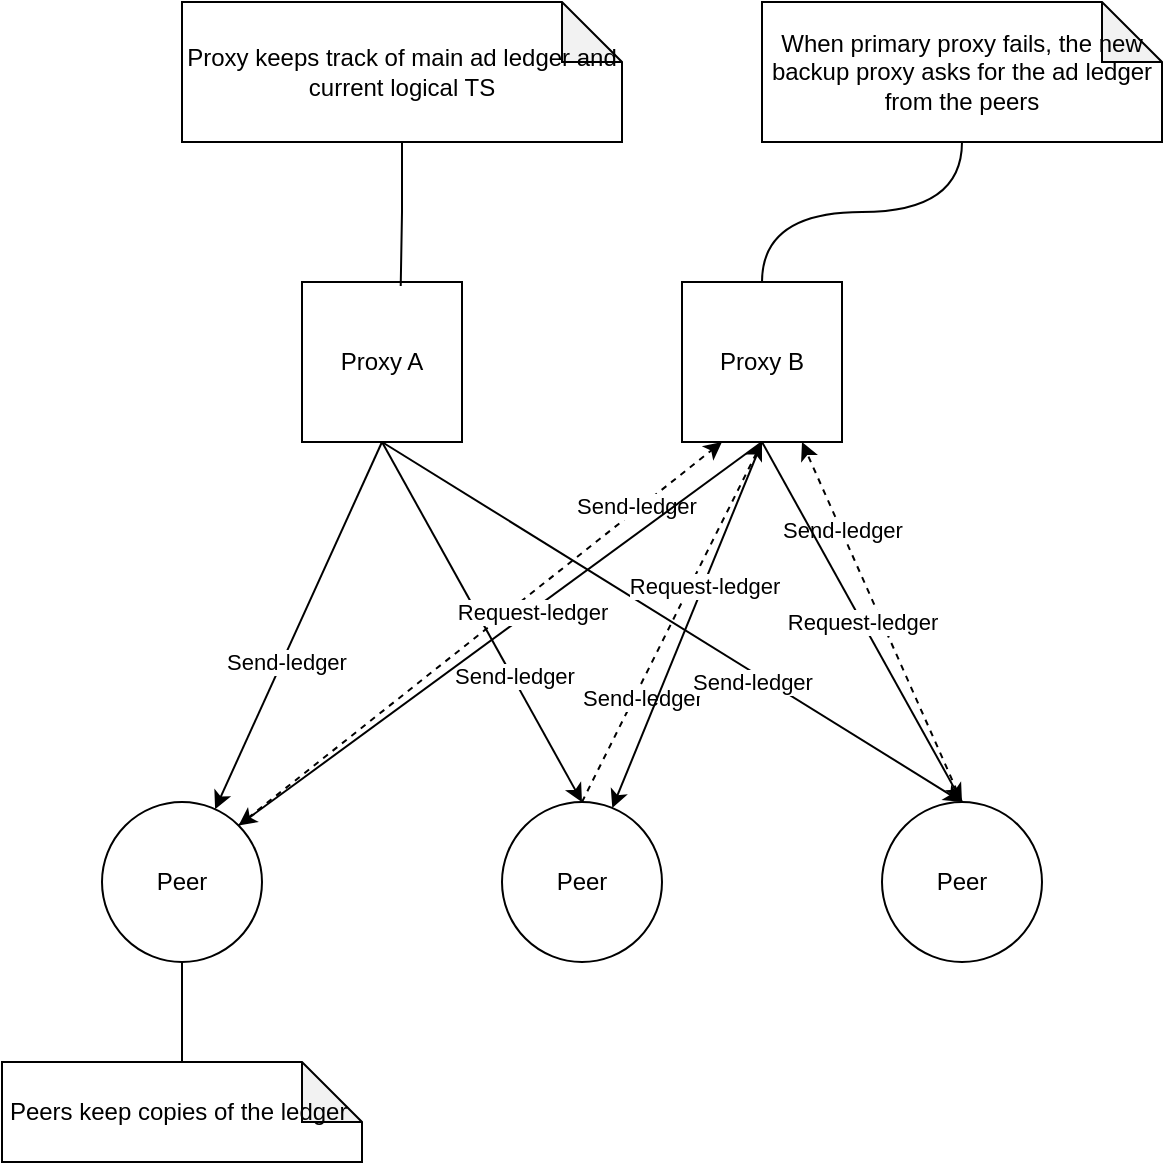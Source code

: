 <mxfile version="21.1.1" type="github">
  <diagram name="Page-1" id="1R0CFEhKUcPmf08rC7VF">
    <mxGraphModel dx="2074" dy="1124" grid="1" gridSize="10" guides="1" tooltips="1" connect="1" arrows="1" fold="1" page="1" pageScale="1" pageWidth="850" pageHeight="1100" math="0" shadow="0">
      <root>
        <mxCell id="0" />
        <mxCell id="1" parent="0" />
        <mxCell id="-hP7YIDBDowm-mN9DqD8-15" style="edgeStyle=orthogonalEdgeStyle;rounded=0;orthogonalLoop=1;jettySize=auto;html=1;exitX=0.5;exitY=1;exitDx=0;exitDy=0;endArrow=none;endFill=0;" edge="1" parent="1" source="-hP7YIDBDowm-mN9DqD8-1" target="-hP7YIDBDowm-mN9DqD8-14">
          <mxGeometry relative="1" as="geometry" />
        </mxCell>
        <mxCell id="-hP7YIDBDowm-mN9DqD8-21" style="rounded=0;orthogonalLoop=1;jettySize=auto;html=1;exitX=1;exitY=0;exitDx=0;exitDy=0;entryX=0.25;entryY=1;entryDx=0;entryDy=0;dashed=1;" edge="1" parent="1" source="-hP7YIDBDowm-mN9DqD8-1" target="-hP7YIDBDowm-mN9DqD8-5">
          <mxGeometry relative="1" as="geometry" />
        </mxCell>
        <mxCell id="-hP7YIDBDowm-mN9DqD8-22" value="Send-ledger" style="edgeLabel;html=1;align=center;verticalAlign=middle;resizable=0;points=[];" vertex="1" connectable="0" parent="-hP7YIDBDowm-mN9DqD8-21">
          <mxGeometry x="0.651" y="2" relative="1" as="geometry">
            <mxPoint as="offset" />
          </mxGeometry>
        </mxCell>
        <mxCell id="-hP7YIDBDowm-mN9DqD8-1" value="Peer" style="ellipse;whiteSpace=wrap;html=1;aspect=fixed;" vertex="1" parent="1">
          <mxGeometry x="200" y="530" width="80" height="80" as="geometry" />
        </mxCell>
        <mxCell id="-hP7YIDBDowm-mN9DqD8-23" style="rounded=0;orthogonalLoop=1;jettySize=auto;html=1;exitX=0.5;exitY=0;exitDx=0;exitDy=0;entryX=0.5;entryY=1;entryDx=0;entryDy=0;dashed=1;" edge="1" parent="1" source="-hP7YIDBDowm-mN9DqD8-2" target="-hP7YIDBDowm-mN9DqD8-5">
          <mxGeometry relative="1" as="geometry" />
        </mxCell>
        <mxCell id="-hP7YIDBDowm-mN9DqD8-24" value="Send-ledger" style="edgeLabel;html=1;align=center;verticalAlign=middle;resizable=0;points=[];" vertex="1" connectable="0" parent="-hP7YIDBDowm-mN9DqD8-23">
          <mxGeometry x="-0.406" y="-3" relative="1" as="geometry">
            <mxPoint as="offset" />
          </mxGeometry>
        </mxCell>
        <mxCell id="-hP7YIDBDowm-mN9DqD8-2" value="Peer" style="ellipse;whiteSpace=wrap;html=1;aspect=fixed;" vertex="1" parent="1">
          <mxGeometry x="400" y="530" width="80" height="80" as="geometry" />
        </mxCell>
        <mxCell id="-hP7YIDBDowm-mN9DqD8-25" style="rounded=0;orthogonalLoop=1;jettySize=auto;html=1;exitX=0.5;exitY=0;exitDx=0;exitDy=0;entryX=0.75;entryY=1;entryDx=0;entryDy=0;dashed=1;" edge="1" parent="1" source="-hP7YIDBDowm-mN9DqD8-3" target="-hP7YIDBDowm-mN9DqD8-5">
          <mxGeometry relative="1" as="geometry" />
        </mxCell>
        <mxCell id="-hP7YIDBDowm-mN9DqD8-26" value="Send-ledger" style="edgeLabel;html=1;align=center;verticalAlign=middle;resizable=0;points=[];" vertex="1" connectable="0" parent="-hP7YIDBDowm-mN9DqD8-25">
          <mxGeometry x="0.511" relative="1" as="geometry">
            <mxPoint as="offset" />
          </mxGeometry>
        </mxCell>
        <mxCell id="-hP7YIDBDowm-mN9DqD8-3" value="Peer" style="ellipse;whiteSpace=wrap;html=1;aspect=fixed;" vertex="1" parent="1">
          <mxGeometry x="590" y="530" width="80" height="80" as="geometry" />
        </mxCell>
        <mxCell id="-hP7YIDBDowm-mN9DqD8-6" style="rounded=0;orthogonalLoop=1;jettySize=auto;html=1;exitX=0.5;exitY=1;exitDx=0;exitDy=0;" edge="1" parent="1" source="-hP7YIDBDowm-mN9DqD8-4" target="-hP7YIDBDowm-mN9DqD8-1">
          <mxGeometry relative="1" as="geometry" />
        </mxCell>
        <mxCell id="-hP7YIDBDowm-mN9DqD8-9" value="Send-ledger" style="edgeLabel;html=1;align=center;verticalAlign=middle;resizable=0;points=[];" vertex="1" connectable="0" parent="-hP7YIDBDowm-mN9DqD8-6">
          <mxGeometry x="0.189" y="1" relative="1" as="geometry">
            <mxPoint as="offset" />
          </mxGeometry>
        </mxCell>
        <mxCell id="-hP7YIDBDowm-mN9DqD8-7" style="rounded=0;orthogonalLoop=1;jettySize=auto;html=1;exitX=0.5;exitY=1;exitDx=0;exitDy=0;entryX=0.5;entryY=0;entryDx=0;entryDy=0;" edge="1" parent="1" source="-hP7YIDBDowm-mN9DqD8-4" target="-hP7YIDBDowm-mN9DqD8-2">
          <mxGeometry relative="1" as="geometry" />
        </mxCell>
        <mxCell id="-hP7YIDBDowm-mN9DqD8-10" value="Send-ledger" style="edgeLabel;html=1;align=center;verticalAlign=middle;resizable=0;points=[];" vertex="1" connectable="0" parent="-hP7YIDBDowm-mN9DqD8-7">
          <mxGeometry x="0.3" y="1" relative="1" as="geometry">
            <mxPoint as="offset" />
          </mxGeometry>
        </mxCell>
        <mxCell id="-hP7YIDBDowm-mN9DqD8-8" style="rounded=0;orthogonalLoop=1;jettySize=auto;html=1;exitX=0.5;exitY=1;exitDx=0;exitDy=0;entryX=0.5;entryY=0;entryDx=0;entryDy=0;" edge="1" parent="1" source="-hP7YIDBDowm-mN9DqD8-4" target="-hP7YIDBDowm-mN9DqD8-3">
          <mxGeometry relative="1" as="geometry" />
        </mxCell>
        <mxCell id="-hP7YIDBDowm-mN9DqD8-11" value="Send-ledger" style="edgeLabel;html=1;align=center;verticalAlign=middle;resizable=0;points=[];" vertex="1" connectable="0" parent="-hP7YIDBDowm-mN9DqD8-8">
          <mxGeometry x="0.286" y="-3" relative="1" as="geometry">
            <mxPoint y="1" as="offset" />
          </mxGeometry>
        </mxCell>
        <mxCell id="-hP7YIDBDowm-mN9DqD8-4" value="Proxy A" style="whiteSpace=wrap;html=1;aspect=fixed;" vertex="1" parent="1">
          <mxGeometry x="300" y="270" width="80" height="80" as="geometry" />
        </mxCell>
        <mxCell id="-hP7YIDBDowm-mN9DqD8-16" style="rounded=0;orthogonalLoop=1;jettySize=auto;html=1;exitX=0.5;exitY=1;exitDx=0;exitDy=0;entryX=1;entryY=0;entryDx=0;entryDy=0;" edge="1" parent="1" source="-hP7YIDBDowm-mN9DqD8-5" target="-hP7YIDBDowm-mN9DqD8-1">
          <mxGeometry relative="1" as="geometry" />
        </mxCell>
        <mxCell id="-hP7YIDBDowm-mN9DqD8-19" value="Request-ledger" style="edgeLabel;html=1;align=center;verticalAlign=middle;resizable=0;points=[];" vertex="1" connectable="0" parent="-hP7YIDBDowm-mN9DqD8-16">
          <mxGeometry x="-0.117" relative="1" as="geometry">
            <mxPoint as="offset" />
          </mxGeometry>
        </mxCell>
        <mxCell id="-hP7YIDBDowm-mN9DqD8-17" style="rounded=0;orthogonalLoop=1;jettySize=auto;html=1;exitX=0.5;exitY=1;exitDx=0;exitDy=0;" edge="1" parent="1" source="-hP7YIDBDowm-mN9DqD8-5" target="-hP7YIDBDowm-mN9DqD8-2">
          <mxGeometry relative="1" as="geometry" />
        </mxCell>
        <mxCell id="-hP7YIDBDowm-mN9DqD8-20" value="Request-ledger" style="edgeLabel;html=1;align=center;verticalAlign=middle;resizable=0;points=[];" vertex="1" connectable="0" parent="-hP7YIDBDowm-mN9DqD8-17">
          <mxGeometry x="-0.213" relative="1" as="geometry">
            <mxPoint as="offset" />
          </mxGeometry>
        </mxCell>
        <mxCell id="-hP7YIDBDowm-mN9DqD8-18" value="Request-ledger" style="rounded=0;orthogonalLoop=1;jettySize=auto;html=1;exitX=0.5;exitY=1;exitDx=0;exitDy=0;entryX=0.5;entryY=0;entryDx=0;entryDy=0;" edge="1" parent="1" source="-hP7YIDBDowm-mN9DqD8-5" target="-hP7YIDBDowm-mN9DqD8-3">
          <mxGeometry relative="1" as="geometry" />
        </mxCell>
        <mxCell id="-hP7YIDBDowm-mN9DqD8-5" value="Proxy B" style="whiteSpace=wrap;html=1;aspect=fixed;" vertex="1" parent="1">
          <mxGeometry x="490" y="270" width="80" height="80" as="geometry" />
        </mxCell>
        <mxCell id="-hP7YIDBDowm-mN9DqD8-13" style="edgeStyle=orthogonalEdgeStyle;rounded=0;orthogonalLoop=1;jettySize=auto;html=1;exitX=0.5;exitY=1;exitDx=0;exitDy=0;exitPerimeter=0;entryX=0.617;entryY=0.025;entryDx=0;entryDy=0;entryPerimeter=0;endArrow=none;endFill=0;" edge="1" parent="1" source="-hP7YIDBDowm-mN9DqD8-12" target="-hP7YIDBDowm-mN9DqD8-4">
          <mxGeometry relative="1" as="geometry" />
        </mxCell>
        <mxCell id="-hP7YIDBDowm-mN9DqD8-12" value="Proxy keeps track of main ad ledger and current logical TS" style="shape=note;whiteSpace=wrap;html=1;backgroundOutline=1;darkOpacity=0.05;" vertex="1" parent="1">
          <mxGeometry x="240" y="130" width="220" height="70" as="geometry" />
        </mxCell>
        <mxCell id="-hP7YIDBDowm-mN9DqD8-14" value="Peers keep copies of the ledger&amp;nbsp;" style="shape=note;whiteSpace=wrap;html=1;backgroundOutline=1;darkOpacity=0.05;" vertex="1" parent="1">
          <mxGeometry x="150" y="660" width="180" height="50" as="geometry" />
        </mxCell>
        <mxCell id="-hP7YIDBDowm-mN9DqD8-28" style="edgeStyle=orthogonalEdgeStyle;orthogonalLoop=1;jettySize=auto;html=1;exitX=0.5;exitY=1;exitDx=0;exitDy=0;exitPerimeter=0;entryX=0.5;entryY=0;entryDx=0;entryDy=0;curved=1;endArrow=none;endFill=0;" edge="1" parent="1" source="-hP7YIDBDowm-mN9DqD8-27" target="-hP7YIDBDowm-mN9DqD8-5">
          <mxGeometry relative="1" as="geometry" />
        </mxCell>
        <mxCell id="-hP7YIDBDowm-mN9DqD8-27" value="When primary proxy fails, the new backup proxy asks for the ad ledger from the peers" style="shape=note;whiteSpace=wrap;html=1;backgroundOutline=1;darkOpacity=0.05;" vertex="1" parent="1">
          <mxGeometry x="530" y="130" width="200" height="70" as="geometry" />
        </mxCell>
      </root>
    </mxGraphModel>
  </diagram>
</mxfile>
